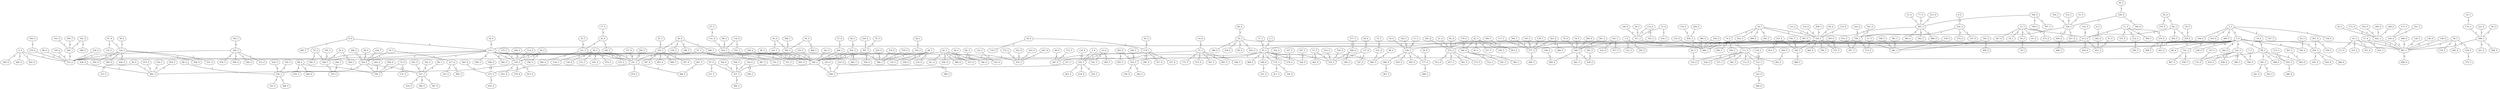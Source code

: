 graph abstract {
  0 [label="0_3"];
  1 [label="1_4"];
  2 [label="2_5"];
  3 [label="3_3"];
  4 [label="4_4"];
  5 [label="5_0"];
  6 [label="6_5"];
  7 [label="7_5"];
  8 [label="8_4"];
  9 [label="9_4"];
  10 [label="10_3"];
  11 [label="11_5"];
  12 [label="12_4"];
  13 [label="13_3"];
  14 [label="14_6"];
  15 [label="15_5"];
  16 [label="16_3"];
  17 [label="17_5"];
  18 [label="18_4"];
  19 [label="19_4"];
  20 [label="20_5"];
  21 [label="21_4"];
  22 [label="22_4"];
  23 [label="23_4"];
  24 [label="24_5"];
  25 [label="25_6"];
  26 [label="26_5"];
  27 [label="27_5"];
  28 [label="28_5"];
  29 [label="29_4"];
  30 [label="30_5"];
  31 [label="31_5"];
  32 [label="32_5"];
  33 [label="33_5"];
  34 [label="34_3"];
  35 [label="35_5"];
  36 [label="36_5"];
  37 [label="37_4"];
  38 [label="38_3"];
  39 [label="39_4"];
  40 [label="40_5"];
  41 [label="41_4"];
  42 [label="42_3"];
  43 [label="43_5"];
  44 [label="44_5"];
  45 [label="45_4"];
  46 [label="46_5"];
  47 [label="47_4"];
  48 [label="48_3"];
  49 [label="49_6"];
  50 [label="50_4"];
  51 [label="51_5"];
  52 [label="52_6"];
  53 [label="53_4"];
  54 [label="54_4"];
  55 [label="55_3"];
  56 [label="56_4"];
  57 [label="57_4"];
  58 [label="58_3"];
  59 [label="59_4"];
  60 [label="60_4"];
  61 [label="61_4"];
  62 [label="62_3"];
  63 [label="63_4"];
  64 [label="64_6"];
  65 [label="65_5"];
  66 [label="66_4"];
  67 [label="67_5"];
  68 [label="68_5"];
  69 [label="69_4"];
  70 [label="70_4"];
  71 [label="71_3"];
  72 [label="72_5"];
  73 [label="73_4"];
  74 [label="74_4"];
  75 [label="75_3"];
  76 [label="76_3"];
  77 [label="77_5"];
  78 [label="78_4"];
  79 [label="79_5"];
  80 [label="80_4"];
  81 [label="81_4"];
  82 [label="82_5"];
  83 [label="83_4"];
  84 [label="84_4"];
  85 [label="85_4"];
  86 [label="86_5"];
  87 [label="87_4"];
  88 [label="88_2"];
  89 [label="89_4"];
  90 [label="90_4"];
  91 [label="91_5"];
  92 [label="92_4"];
  93 [label="93_5"];
  94 [label="94_4"];
  95 [label="95_5"];
  96 [label="96_3"];
  97 [label="97_2"];
  98 [label="98_4"];
  99 [label="99_4"];
  100 [label="100_5"];
  101 [label="101_5"];
  102 [label="102_4"];
  103 [label="103_4"];
  104 [label="104_4"];
  105 [label="105_5"];
  106 [label="106_4"];
  107 [label="107_5"];
  108 [label="108_5"];
  109 [label="109_4"];
  110 [label="110_1"];
  111 [label="111_2"];
  112 [label="112_4"];
  113 [label="113_4"];
  114 [label="114_4"];
  115 [label="115_4"];
  116 [label="116_5"];
  117 [label="117_5"];
  118 [label="118_5"];
  119 [label="119_4"];
  120 [label="120_4"];
  121 [label="121_3"];
  122 [label="122_5"];
  123 [label="123_4"];
  124 [label="124_3"];
  125 [label="125_5"];
  126 [label="126_5"];
  127 [label="127_5"];
  128 [label="128_5"];
  129 [label="129_5"];
  130 [label="130_4"];
  131 [label="131_4"];
  132 [label="132_5"];
  133 [label="133_3"];
  134 [label="134_4"];
  135 [label="135_4"];
  136 [label="136_4"];
  137 [label="137_4"];
  138 [label="138_5"];
  139 [label="139_4"];
  140 [label="140_4"];
  141 [label="141_4"];
  142 [label="142_5"];
  143 [label="143_4"];
  144 [label="144_5"];
  145 [label="145_3"];
  146 [label="146_4"];
  147 [label="147_5"];
  148 [label="148_4"];
  149 [label="149_5"];
  150 [label="150_4"];
  151 [label="151_5"];
  152 [label="152_5"];
  153 [label="153_5"];
  154 [label="154_4"];
  155 [label="155_6"];
  156 [label="156_3"];
  157 [label="157_6"];
  158 [label="158_4"];
  159 [label="159_5"];
  160 [label="160_5"];
  161 [label="161_5"];
  162 [label="162_3"];
  163 [label="163_3"];
  164 [label="164_5"];
  165 [label="165_5"];
  166 [label="166_5"];
  167 [label="167_5"];
  168 [label="168_4"];
  169 [label="169_3"];
  170 [label="170_4"];
  171 [label="171_5"];
  172 [label="172_5"];
  173 [label="173_5"];
  174 [label="174_4"];
  175 [label="175_5"];
  176 [label="176_3"];
  177 [label="177_4"];
  178 [label="178_3"];
  179 [label="179_5"];
  180 [label="180_4"];
  181 [label="181_4"];
  182 [label="182_5"];
  183 [label="183_3"];
  184 [label="184_4"];
  185 [label="185_4"];
  186 [label="186_5"];
  187 [label="187_4"];
  188 [label="188_5"];
  189 [label="189_4"];
  190 [label="190_5"];
  191 [label="191_3"];
  192 [label="192_3"];
  193 [label="193_4"];
  194 [label="194_4"];
  195 [label="195_5"];
  196 [label="196_5"];
  197 [label="197_5"];
  198 [label="198_3"];
  199 [label="199_5"];
  200 [label="200_4"];
  201 [label="201_4"];
  202 [label="202_5"];
  203 [label="203_6"];
  204 [label="204_3"];
  205 [label="205_5"];
  206 [label="206_5"];
  207 [label="207_4"];
  208 [label="208_4"];
  209 [label="209_4"];
  210 [label="210_4"];
  211 [label="211_2"];
  212 [label="212_5"];
  213 [label="213_4"];
  214 [label="214_5"];
  215 [label="215_4"];
  216 [label="216_4"];
  217 [label="217_4"];
  218 [label="218_4"];
  219 [label="219_4"];
  220 [label="220_4"];
  221 [label="221_4"];
  222 [label="222_5"];
  223 [label="223_5"];
  224 [label="224_3"];
  225 [label="225_4"];
  226 [label="226_5"];
  227 [label="227_4"];
  228 [label="228_4"];
  229 [label="229_4"];
  230 [label="230_4"];
  231 [label="231_5"];
  232 [label="232_4"];
  233 [label="233_4"];
  234 [label="234_5"];
  235 [label="235_2"];
  236 [label="236_4"];
  237 [label="237_4"];
  238 [label="238_4"];
  239 [label="239_4"];
  240 [label="240_5"];
  241 [label="241_5"];
  242 [label="242_5"];
  243 [label="243_4"];
  244 [label="244_4"];
  245 [label="245_5"];
  246 [label="246_5"];
  247 [label="247_4"];
  248 [label="248_4"];
  249 [label="249_4"];
  250 [label="250_4"];
  251 [label="251_4"];
  252 [label="252_5"];
  253 [label="253_4"];
  254 [label="254_5"];
  255 [label="255_4"];
  256 [label="256_5"];
  257 [label="257_4"];
  258 [label="258_4"];
  259 [label="259_3"];
  260 [label="260_5"];
  261 [label="261_4"];
  262 [label="262_4"];
  263 [label="263_4"];
  264 [label="264_5"];
  265 [label="265_4"];
  266 [label="266_3"];
  267 [label="267_5"];
  268 [label="268_4"];
  269 [label="269_4"];
  270 [label="270_4"];
  271 [label="271_5"];
  272 [label="272_5"];
  273 [label="273_5"];
  274 [label="274_4"];
  275 [label="275_4"];
  276 [label="276_4"];
  277 [label="277_5"];
  278 [label="278_4"];
  279 [label="279_5"];
  280 [label="280_6"];
  281 [label="281_4"];
  282 [label="282_4"];
  283 [label="283_4"];
  284 [label="284_5"];
  285 [label="285_3"];
  286 [label="286_5"];
  287 [label="287_5"];
  288 [label="288_4"];
  289 [label="289_5"];
  290 [label="290_5"];
  291 [label="291_4"];
  292 [label="292_4"];
  293 [label="293_5"];
  294 [label="294_5"];
  295 [label="295_3"];
  296 [label="296_5"];
  297 [label="297_5"];
  298 [label="298_3"];
  299 [label="299_5"];
  300 [label="300_5"];
  301 [label="301_4"];
  302 [label="302_5"];
  303 [label="303_3"];
  304 [label="304_4"];
  305 [label="305_5"];
  306 [label="306_4"];
  307 [label="307_3"];
  308 [label="308_4"];
  309 [label="309_4"];
  310 [label="310_5"];
  311 [label="311_4"];
  312 [label="312_5"];
  313 [label="313_5"];
  314 [label="314_3"];
  315 [label="315_2"];
  316 [label="316_4"];
  317 [label="317_4"];
  318 [label="318_2"];
  319 [label="319_4"];
  320 [label="320_2"];
  321 [label="321_5"];
  322 [label="322_5"];
  323 [label="323_4"];
  324 [label="324_2"];
  325 [label="325_5"];
  326 [label="326_4"];
  327 [label="327_5"];
  328 [label="328_3"];
  329 [label="329_5"];
  330 [label="330_3"];
  331 [label="331_5"];
  332 [label="332_4"];
  333 [label="333_4"];
  334 [label="334_5"];
  335 [label="335_4"];
  336 [label="336_5"];
  337 [label="337_4"];
  338 [label="338_3"];
  339 [label="339_4"];
  340 [label="340_5"];
  341 [label="341_5"];
  342 [label="342_5"];
  343 [label="343_5"];
  344 [label="344_4"];
  345 [label="345_4"];
  346 [label="346_2"];
  347 [label="347_5"];
  348 [label="348_3"];
  349 [label="349_4"];
  350 [label="350_4"];
  351 [label="351_2"];
  352 [label="352_4"];
  353 [label="353_4"];
  354 [label="354_5"];
  355 [label="355_5"];
  356 [label="356_5"];
  357 [label="357_3"];
  358 [label="358_4"];
  359 [label="359_4"];
  360 [label="360_4"];
  361 [label="361_5"];
  362 [label="362_5"];
  363 [label="363_5"];
  364 [label="364_6"];
  365 [label="365_5"];
  366 [label="366_5"];
  367 [label="367_5"];
  368 [label="368_4"];
  369 [label="369_3"];
  370 [label="370_4"];
  371 [label="371_5"];
  372 [label="372_5"];
  373 [label="373_4"];
  374 [label="374_4"];
  375 [label="375_3"];
  376 [label="376_3"];
  377 [label="377_3"];
  378 [label="378_4"];
  379 [label="379_4"];
  380 [label="380_5"];
  381 [label="381_5"];
  382 [label="382_5"];
  383 [label="383_5"];
  384 [label="384_3"];
  385 [label="385_3"];
  386 [label="386_4"];
  387 [label="387_4"];
  388 [label="388_4"];
  389 [label="389_5"];
  390 [label="390_5"];
  391 [label="391_4"];
  392 [label="392_3"];
  393 [label="393_4"];
  394 [label="394_2"];
  395 [label="395_3"];
  396 [label="396_5"];
  397 [label="397_4"];
  398 [label="398_4"];
  399 [label="399_4"];
  400 [label="400_4"];
  401 [label="401_5"];
  402 [label="402_5"];
  403 [label="403_4"];
  404 [label="404_5"];
  405 [label="405_6"];
  406 [label="406_5"];
  407 [label="407_4"];
  408 [label="408_5"];
  409 [label="409_5"];
  410 [label="410_5"];
  411 [label="411_4"];
  412 [label="412_6"];
  413 [label="413_2"];
  414 [label="414_5"];
  415 [label="415_4"];
  416 [label="416_5"];
  417 [label="417_5"];
  418 [label="418_5"];
  419 [label="419_5"];
  420 [label="420_4"];
  421 [label="421_5"];
  422 [label="422_3"];
  423 [label="423_4"];
  424 [label="424_4"];
  425 [label="425_3"];
  426 [label="426_5"];
  427 [label="427_4"];
  428 [label="428_4"];
  429 [label="429_4"];
  430 [label="430_4"];
  431 [label="431_4"];
  432 [label="432_5"];
  433 [label="433_4"];
  434 [label="434_4"];
  435 [label="435_5"];
  436 [label="436_3"];
  437 [label="437_3"];
  438 [label="438_4"];
  439 [label="439_5"];
  440 [label="440_5"];
  441 [label="441_4"];
  442 [label="442_4"];
  443 [label="443_5"];
  444 [label="444_5"];
  445 [label="445_4"];
  446 [label="446_4"];
  447 [label="447_4"];
  448 [label="448_3"];
  449 [label="449_4"];
  450 [label="450_4"];
  451 [label="451_3"];
  452 [label="452_5"];
  453 [label="453_4"];
  454 [label="454_4"];
  455 [label="455_4"];
  456 [label="456_5"];
  457 [label="457_3"];
  458 [label="458_4"];
  459 [label="459_4"];
  460 [label="460_1"];
  461 [label="461_6"];
  462 [label="462_4"];
  463 [label="463_4"];
  464 [label="464_4"];
  465 [label="465_4"];
  466 [label="466_4"];
  467 [label="467_5"];
  468 [label="468_4"];
  469 [label="469_5"];
  470 [label="470_5"];
  471 [label="471_4"];
  472 [label="472_4"];
  473 [label="473_4"];
  474 [label="474_5"];
  475 [label="475_4"];
  476 [label="476_5"];
  477 [label="477_5"];
  478 [label="478_5"];
  479 [label="479_3"];
  480 [label="480_5"];
  481 [label="481_3"];
  482 [label="482_3"];
  483 [label="483_5"];
  484 [label="484_5"];
  485 [label="485_5"];
  486 [label="486_4"];
  487 [label="487_1"];
  488 [label="488_4"];
  489 [label="489_5"];
  490 [label="490_5"];
  491 [label="491_4"];
  492 [label="492_4"];
  493 [label="493_4"];
  494 [label="494_4"];
  495 [label="495_5"];
  496 [label="496_5"];
  497 [label="497_4"];
  498 [label="498_4"];
  499 [label="499_5"];
  0 -- 315 [label="1"];
  0 -- 454 [label="1"];
  0 -- 200 [label="1"];
  0 -- 249 [label="1"];
  1 -- 460 [label="3"];
  1 -- 212 [label="1"];
  1 -- 245 [label="1"];
  2 -- 97 [label="3"];
  3 -- 5 [label="3"];
  3 -- 106 [label="1"];
  3 -- 347 [label="2"];
  3 -- 480 [label="2"];
  3 -- 158 [label="1"];
  3 -- 433 [label="1"];
  4 -- 192 [label="1"];
  5 -- 259 [label="3"];
  5 -- 460 [label="1"];
  5 -- 80 [label="4"];
  5 -- 156 [label="3"];
  5 -- 191 [label="3"];
  5 -- 185 [label="4"];
  5 -- 162 [label="3"];
  5 -- 97 [label="2"];
  5 -- 344 [label="4"];
  5 -- 110 [label="1"];
  5 -- 235 [label="2"];
  5 -- 88 [label="2"];
  5 -- 487 [label="1"];
  5 -- 111 [label="2"];
  5 -- 238 [label="4"];
  5 -- 377 [label="3"];
  6 -- 282 [label="1"];
  7 -- 306 [label="1"];
  8 -- 440 [label="1"];
  8 -- 110 [label="3"];
  9 -- 224 [label="1"];
  10 -- 487 [label="2"];
  10 -- 471 [label="1"];
  10 -- 233 [label="1"];
  10 -- 113 [label="1"];
  11 -- 156 [label="2"];
  12 -- 285 [label="1"];
  13 -- 407 [label="1"];
  13 -- 61 [label="1"];
  13 -- 473 [label="1"];
  13 -- 24 [label="2"];
  13 -- 413 [label="1"];
  13 -- 59 [label="1"];
  14 -- 75 [label="3"];
  15 -- 461 [label="1"];
  15 -- 376 [label="2"];
  16 -- 324 [label="1"];
  16 -- 217 [label="1"];
  17 -- 22 [label="1"];
  18 -- 348 [label="1"];
  19 -- 88 [label="2"];
  20 -- 422 [label="2"];
  21 -- 235 [label="2"];
  22 -- 342 [label="1"];
  22 -- 121 [label="1"];
  23 -- 426 [label="1"];
  23 -- 192 [label="1"];
  23 -- 101 [label="1"];
  25 -- 177 [label="2"];
  26 -- 211 [label="3"];
  27 -- 373 [label="1"];
  28 -- 103 [label="1"];
  29 -- 178 [label="1"];
  29 -- 118 [label="1"];
  30 -- 239 [label="1"];
  31 -- 328 [label="2"];
  32 -- 170 [label="1"];
  33 -- 121 [label="2"];
  34 -- 320 [label="1"];
  34 -- 468 [label="1"];
  34 -- 70 [label="1"];
  34 -- 267 [label="2"];
  34 -- 452 [label="2"];
  34 -- 205 [label="2"];
  35 -- 307 [label="2"];
  36 -- 298 [label="2"];
  37 -- 266 [label="1"];
  38 -- 126 [label="2"];
  38 -- 391 [label="1"];
  38 -- 474 [label="2"];
  38 -- 272 [label="2"];
  38 -- 139 [label="1"];
  38 -- 351 [label="1"];
  38 -- 125 [label="2"];
  39 -- 110 [label="3"];
  40 -- 204 [label="2"];
  41 -- 451 [label="1"];
  42 -- 97 [label="1"];
  42 -- 149 [label="2"];
  42 -- 127 [label="2"];
  42 -- 65 [label="2"];
  42 -- 180 [label="1"];
  42 -- 453 [label="1"];
  43 -- 185 [label="1"];
  44 -- 154 [label="1"];
  45 -- 482 [label="1"];
  45 -- 313 [label="1"];
  46 -- 257 [label="1"];
  47 -- 124 [label="1"];
  47 -- 132 [label="1"];
  48 -- 319 [label="1"];
  48 -- 116 [label="2"];
  48 -- 258 [label="1"];
  48 -- 394 [label="1"];
  49 -- 187 [label="2"];
  50 -- 124 [label="1"];
  51 -- 97 [label="3"];
  52 -- 156 [label="3"];
  53 -- 416 [label="1"];
  53 -- 211 [label="2"];
  54 -- 198 [label="1"];
  54 -- 164 [label="1"];
  55 -- 197 [label="2"];
  55 -- 467 [label="2"];
  55 -- 351 [label="1"];
  55 -- 152 [label="2"];
  56 -- 186 [label="1"];
  56 -- 145 [label="1"];
  56 -- 406 [label="1"];
  56 -- 159 [label="1"];
  57 -- 487 [label="3"];
  57 -- 435 [label="1"];
  58 -- 276 [label="1"];
  58 -- 487 [label="2"];
  58 -- 442 [label="1"];
  58 -- 250 [label="1"];
  59 -- 79 [label="1"];
  60 -- 76 [label="1"];
  62 -- 146 [label="1"];
  62 -- 255 [label="1"];
  62 -- 257 [label="1"];
  62 -- 450 [label="1"];
  62 -- 394 [label="1"];
  62 -- 311 [label="1"];
  62 -- 488 [label="1"];
  63 -- 385 [label="1"];
  63 -- 231 [label="1"];
  64 -- 137 [label="2"];
  66 -- 405 [label="2"];
  66 -- 338 [label="1"];
  66 -- 478 [label="1"];
  67 -- 131 [label="1"];
  68 -- 394 [label="3"];
  69 -- 320 [label="2"];
  70 -- 100 [label="1"];
  70 -- 456 [label="1"];
  71 -- 232 [label="1"];
  71 -- 413 [label="1"];
  71 -- 218 [label="1"];
  71 -- 396 [label="2"];
  71 -- 333 [label="1"];
  72 -- 141 [label="1"];
  73 -- 338 [label="1"];
  73 -- 151 [label="1"];
  74 -- 198 [label="1"];
  74 -- 305 [label="1"];
  75 -- 215 [label="1"];
  75 -- 483 [label="2"];
  75 -- 318 [label="1"];
  75 -- 341 [label="2"];
  75 -- 108 [label="2"];
  75 -- 171 [label="2"];
  76 -- 85 [label="1"];
  76 -- 111 [label="1"];
  76 -- 345 [label="1"];
  76 -- 418 [label="2"];
  76 -- 386 [label="1"];
  77 -- 285 [label="2"];
  78 -- 348 [label="1"];
  81 -- 385 [label="1"];
  81 -- 408 [label="1"];
  82 -- 146 [label="1"];
  83 -- 235 [label="2"];
  84 -- 330 [label="1"];
  86 -- 357 [label="2"];
  87 -- 271 [label="1"];
  87 -- 437 [label="1"];
  88 -- 398 [label="2"];
  88 -- 187 [label="2"];
  88 -- 425 [label="1"];
  88 -- 493 [label="2"];
  88 -- 183 [label="1"];
  89 -- 315 [label="2"];
  90 -- 369 [label="1"];
  91 -- 145 [label="2"];
  92 -- 155 [label="2"];
  92 -- 96 [label="1"];
  93 -- 178 [label="2"];
  94 -- 318 [label="2"];
  94 -- 190 [label="1"];
  95 -- 228 [label="1"];
  96 -- 239 [label="1"];
  96 -- 413 [label="1"];
  96 -- 365 [label="2"];
  97 -- 314 [label="1"];
  97 -- 326 [label="2"];
  97 -- 376 [label="1"];
  97 -- 176 [label="1"];
  97 -- 278 [label="2"];
  97 -- 464 [label="2"];
  97 -- 168 [label="2"];
  97 -- 192 [label="1"];
  97 -- 369 [label="1"];
  98 -- 303 [label="1"];
  99 -- 324 [label="2"];
  102 -- 176 [label="1"];
  103 -- 384 [label="1"];
  104 -- 460 [label="3"];
  105 -- 198 [label="2"];
  106 -- 206 [label="1"];
  107 -- 174 [label="1"];
  109 -- 481 [label="1"];
  110 -- 384 [label="2"];
  110 -- 318 [label="1"];
  110 -- 479 [label="2"];
  110 -- 324 [label="1"];
  110 -- 315 [label="1"];
  110 -- 382 [label="4"];
  110 -- 198 [label="2"];
  110 -- 394 [label="1"];
  110 -- 390 [label="4"];
  110 -- 351 [label="1"];
  111 -- 220 [label="2"];
  111 -- 112 [label="2"];
  111 -- 392 [label="1"];
  111 -- 371 [label="3"];
  111 -- 283 [label="2"];
  111 -- 133 [label="1"];
  111 -- 154 [label="2"];
  114 -- 310 [label="1"];
  114 -- 211 [label="2"];
  115 -- 318 [label="2"];
  117 -- 377 [label="2"];
  119 -- 320 [label="2"];
  120 -- 166 [label="1"];
  120 -- 437 [label="1"];
  121 -- 465 [label="1"];
  121 -- 351 [label="1"];
  122 -- 255 [label="1"];
  123 -- 320 [label="2"];
  124 -- 458 [label="1"];
  124 -- 492 [label="1"];
  124 -- 349 [label="1"];
  124 -- 251 [label="1"];
  124 -- 420 [label="1"];
  124 -- 315 [label="1"];
  128 -- 487 [label="4"];
  129 -- 133 [label="2"];
  130 -- 320 [label="2"];
  131 -- 303 [label="1"];
  133 -- 143 [label="1"];
  134 -- 192 [label="1"];
  135 -- 303 [label="1"];
  135 -- 355 [label="1"];
  136 -- 487 [label="3"];
  137 -- 376 [label="1"];
  137 -- 147 [label="1"];
  138 -- 377 [label="2"];
  140 -- 487 [label="3"];
  141 -- 369 [label="1"];
  142 -- 156 [label="2"];
  143 -- 280 [label="2"];
  144 -- 400 [label="1"];
  145 -- 397 [label="1"];
  145 -- 247 [label="1"];
  145 -- 491 [label="1"];
  145 -- 315 [label="1"];
  145 -- 496 [label="2"];
  148 -- 211 [label="2"];
  150 -- 315 [label="2"];
  153 -- 425 [label="2"];
  156 -- 177 [label="1"];
  156 -- 445 [label="1"];
  156 -- 268 [label="1"];
  156 -- 429 [label="1"];
  157 -- 351 [label="4"];
  160 -- 270 [label="1"];
  161 -- 236 [label="1"];
  162 -- 389 [label="2"];
  162 -- 438 [label="1"];
  162 -- 174 [label="1"];
  162 -- 414 [label="2"];
  162 -- 306 [label="1"];
  163 -- 323 [label="1"];
  163 -- 477 [label="2"];
  163 -- 235 [label="1"];
  165 -- 169 [label="2"];
  167 -- 278 [label="1"];
  168 -- 331 [label="1"];
  169 -- 315 [label="1"];
  169 -- 304 [label="1"];
  169 -- 494 [label="1"];
  169 -- 472 [label="1"];
  169 -- 476 [label="2"];
  170 -- 298 [label="1"];
  172 -- 187 [label="1"];
  173 -- 236 [label="1"];
  175 -- 479 [label="2"];
  176 -- 411 [label="1"];
  176 -- 339 [label="1"];
  177 -- 499 [label="1"];
  178 -- 317 [label="1"];
  178 -- 281 [label="1"];
  178 -- 227 [label="1"];
  178 -- 351 [label="1"];
  179 -- 180 [label="1"];
  180 -- 222 [label="1"];
  180 -- 383 [label="1"];
  180 -- 241 [label="1"];
  181 -- 295 [label="1"];
  181 -- 289 [label="1"];
  182 -- 328 [label="2"];
  183 -- 202 [label="2"];
  183 -- 441 [label="1"];
  184 -- 199 [label="1"];
  184 -- 285 [label="1"];
  184 -- 367 [label="1"];
  188 -- 481 [label="2"];
  189 -- 375 [label="1"];
  191 -- 497 [label="1"];
  191 -- 439 [label="2"];
  192 -- 219 [label="1"];
  192 -- 463 [label="1"];
  192 -- 322 [label="2"];
  193 -- 295 [label="1"];
  194 -- 437 [label="1"];
  195 -- 395 [label="2"];
  196 -- 453 [label="1"];
  198 -- 335 [label="1"];
  201 -- 235 [label="2"];
  203 -- 337 [label="2"];
  204 -- 394 [label="1"];
  204 -- 495 [label="2"];
  207 -- 259 [label="1"];
  207 -- 336 [label="1"];
  208 -- 348 [label="1"];
  209 -- 436 [label="1"];
  210 -- 448 [label="1"];
  210 -- 380 [label="1"];
  211 -- 460 [label="1"];
  213 -- 285 [label="1"];
  214 -- 376 [label="2"];
  216 -- 460 [label="3"];
  217 -- 485 [label="1"];
  217 -- 223 [label="1"];
  221 -- 298 [label="1"];
  224 -- 346 [label="1"];
  224 -- 274 [label="1"];
  224 -- 237 [label="1"];
  225 -- 448 [label="1"];
  226 -- 315 [label="3"];
  228 -- 364 [label="2"];
  228 -- 328 [label="1"];
  229 -- 384 [label="1"];
  230 -- 376 [label="1"];
  232 -- 260 [label="1"];
  234 -- 324 [label="3"];
  235 -- 273 [label="3"];
  235 -- 302 [label="3"];
  235 -- 417 [label="3"];
  235 -- 412 [label="4"];
  236 -- 487 [label="3"];
  240 -- 335 [label="1"];
  242 -- 357 [label="2"];
  243 -- 479 [label="1"];
  244 -- 307 [label="1"];
  246 -- 314 [label="2"];
  248 -- 422 [label="1"];
  250 -- 372 [label="1"];
  252 -- 394 [label="3"];
  253 -- 395 [label="1"];
  253 -- 421 [label="1"];
  254 -- 330 [label="2"];
  256 -- 283 [label="1"];
  259 -- 269 [label="1"];
  259 -- 424 [label="1"];
  259 -- 292 [label="1"];
  261 -- 377 [label="1"];
  261 -- 264 [label="1"];
  262 -- 338 [label="1"];
  263 -- 375 [label="1"];
  265 -- 314 [label="1"];
  265 -- 402 [label="1"];
  266 -- 394 [label="1"];
  268 -- 363 [label="1"];
  270 -- 315 [label="2"];
  275 -- 422 [label="1"];
  277 -- 308 [label="1"];
  279 -- 318 [label="3"];
  282 -- 451 [label="1"];
  284 -- 385 [label="2"];
  285 -- 360 [label="1"];
  285 -- 362 [label="2"];
  285 -- 320 [label="1"];
  285 -- 486 [label="1"];
  286 -- 324 [label="3"];
  287 -- 466 [label="1"];
  288 -- 460 [label="3"];
  290 -- 320 [label="3"];
  291 -- 346 [label="2"];
  293 -- 428 [label="1"];
  294 -- 295 [label="2"];
  295 -- 315 [label="1"];
  296 -- 318 [label="3"];
  297 -- 326 [label="1"];
  298 -- 368 [label="1"];
  298 -- 321 [label="2"];
  298 -- 487 [label="2"];
  299 -- 351 [label="3"];
  300 -- 377 [label="2"];
  301 -- 348 [label="1"];
  303 -- 394 [label="1"];
  303 -- 403 [label="1"];
  307 -- 350 [label="1"];
  307 -- 394 [label="1"];
  308 -- 340 [label="1"];
  308 -- 376 [label="1"];
  309 -- 338 [label="1"];
  312 -- 328 [label="2"];
  314 -- 444 [label="2"];
  314 -- 359 [label="1"];
  316 -- 346 [label="2"];
  318 -- 455 [label="2"];
  318 -- 415 [label="2"];
  318 -- 482 [label="1"];
  318 -- 378 [label="2"];
  320 -- 348 [label="1"];
  320 -- 337 [label="2"];
  320 -- 395 [label="1"];
  320 -- 356 [label="3"];
  320 -- 481 [label="1"];
  320 -- 460 [label="1"];
  320 -- 462 [label="2"];
  324 -- 357 [label="1"];
  324 -- 338 [label="1"];
  324 -- 330 [label="1"];
  325 -- 357 [label="2"];
  327 -- 448 [label="2"];
  328 -- 346 [label="1"];
  328 -- 459 [label="1"];
  328 -- 427 [label="1"];
  329 -- 330 [label="2"];
  330 -- 353 [label="1"];
  330 -- 388 [label="1"];
  332 -- 413 [label="2"];
  334 -- 482 [label="2"];
  343 -- 377 [label="2"];
  346 -- 460 [label="1"];
  346 -- 457 [label="1"];
  346 -- 373 [label="2"];
  348 -- 401 [label="2"];
  348 -- 400 [label="1"];
  348 -- 428 [label="1"];
  351 -- 375 [label="1"];
  351 -- 466 [label="2"];
  351 -- 470 [label="3"];
  352 -- 394 [label="2"];
  354 -- 422 [label="2"];
  357 -- 366 [label="2"];
  357 -- 387 [label="1"];
  357 -- 410 [label="2"];
  358 -- 394 [label="2"];
  361 -- 493 [label="1"];
  370 -- 436 [label="1"];
  374 -- 384 [label="1"];
  375 -- 432 [label="2"];
  377 -- 490 [label="2"];
  379 -- 384 [label="1"];
  381 -- 481 [label="2"];
  385 -- 394 [label="1"];
  393 -- 409 [label="1"];
  393 -- 481 [label="1"];
  394 -- 448 [label="1"];
  394 -- 437 [label="1"];
  395 -- 489 [label="2"];
  399 -- 422 [label="1"];
  404 -- 437 [label="2"];
  413 -- 430 [label="2"];
  413 -- 460 [label="1"];
  413 -- 451 [label="1"];
  419 -- 482 [label="2"];
  422 -- 487 [label="2"];
  423 -- 479 [label="1"];
  425 -- 449 [label="1"];
  431 -- 457 [label="1"];
  433 -- 443 [label="1"];
  434 -- 482 [label="1"];
  436 -- 460 [label="2"];
  437 -- 484 [label="2"];
  446 -- 487 [label="3"];
  447 -- 479 [label="1"];
  459 -- 469 [label="1"];
  475 -- 482 [label="1"];
  487 -- 498 [label="3"];
}